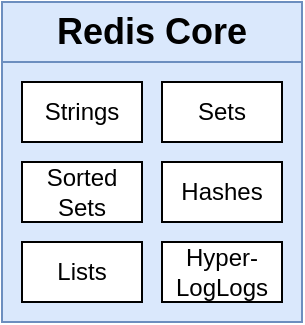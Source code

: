 <mxfile version="13.3.7" type="device" pages="12"><diagram id="YJ8kmlQ6bwXGSTPS_17W" name="01 - stack"><mxGraphModel dx="372" dy="230" grid="1" gridSize="10" guides="1" tooltips="1" connect="1" arrows="1" fold="1" page="1" pageScale="1" pageWidth="1920" pageHeight="1200" math="0" shadow="0"><root><mxCell id="0"/><mxCell id="1" parent="0"/><mxCell id="HC_U9rhpS2MvBB-uFF7h-1" value="Redis Core" style="rounded=0;whiteSpace=wrap;html=1;fillColor=#dae8fc;strokeColor=#6c8ebf;fontSize=18;fontStyle=1" vertex="1" parent="1"><mxGeometry x="740" y="470" width="150" height="30" as="geometry"/></mxCell><mxCell id="HC_U9rhpS2MvBB-uFF7h-2" value="" style="rounded=0;whiteSpace=wrap;html=1;fillColor=#dae8fc;strokeColor=#6c8ebf;fontSize=18;fontStyle=1" vertex="1" parent="1"><mxGeometry x="740" y="500" width="150" height="130" as="geometry"/></mxCell><mxCell id="HC_U9rhpS2MvBB-uFF7h-3" value="Strings" style="rounded=0;whiteSpace=wrap;html=1;fontSize=12;" vertex="1" parent="1"><mxGeometry x="750" y="510" width="60" height="30" as="geometry"/></mxCell><mxCell id="HC_U9rhpS2MvBB-uFF7h-4" value="Sets" style="rounded=0;whiteSpace=wrap;html=1;fontSize=12;" vertex="1" parent="1"><mxGeometry x="820" y="510" width="60" height="30" as="geometry"/></mxCell><mxCell id="HC_U9rhpS2MvBB-uFF7h-5" value="Sorted Sets" style="rounded=0;whiteSpace=wrap;html=1;fontSize=12;" vertex="1" parent="1"><mxGeometry x="750" y="550" width="60" height="30" as="geometry"/></mxCell><mxCell id="HC_U9rhpS2MvBB-uFF7h-6" value="Hashes" style="rounded=0;whiteSpace=wrap;html=1;fontSize=12;" vertex="1" parent="1"><mxGeometry x="820" y="550" width="60" height="30" as="geometry"/></mxCell><mxCell id="HC_U9rhpS2MvBB-uFF7h-7" value="Lists" style="rounded=0;whiteSpace=wrap;html=1;fontSize=12;" vertex="1" parent="1"><mxGeometry x="750" y="590" width="60" height="30" as="geometry"/></mxCell><mxCell id="HC_U9rhpS2MvBB-uFF7h-8" value="Hyper-LogLogs" style="rounded=0;whiteSpace=wrap;html=1;fontSize=12;" vertex="1" parent="1"><mxGeometry x="820" y="590" width="60" height="30" as="geometry"/></mxCell></root></mxGraphModel></diagram><diagram name="02 - modules" id="U9R0JRItDTnO_s3wtQM5"><mxGraphModel dx="372" dy="230" grid="1" gridSize="10" guides="1" tooltips="1" connect="1" arrows="1" fold="1" page="1" pageScale="1" pageWidth="1920" pageHeight="1200" math="0" shadow="0"><root><mxCell id="rPvioKa6rRxAm7l8E0Dh-0"/><mxCell id="rPvioKa6rRxAm7l8E0Dh-1" parent="rPvioKa6rRxAm7l8E0Dh-0"/><mxCell id="rPvioKa6rRxAm7l8E0Dh-2" value="Redis Core" style="rounded=0;whiteSpace=wrap;html=1;fillColor=#dae8fc;strokeColor=#6c8ebf;fontSize=18;fontStyle=1" vertex="1" parent="rPvioKa6rRxAm7l8E0Dh-1"><mxGeometry x="740" y="470" width="150" height="30" as="geometry"/></mxCell><mxCell id="rPvioKa6rRxAm7l8E0Dh-3" value="" style="rounded=0;whiteSpace=wrap;html=1;fillColor=#dae8fc;strokeColor=#6c8ebf;fontSize=18;fontStyle=1" vertex="1" parent="rPvioKa6rRxAm7l8E0Dh-1"><mxGeometry x="740" y="500" width="150" height="130" as="geometry"/></mxCell><mxCell id="rPvioKa6rRxAm7l8E0Dh-4" value="Strings" style="rounded=0;whiteSpace=wrap;html=1;fontSize=12;" vertex="1" parent="rPvioKa6rRxAm7l8E0Dh-1"><mxGeometry x="750" y="510" width="60" height="30" as="geometry"/></mxCell><mxCell id="rPvioKa6rRxAm7l8E0Dh-5" value="Sets" style="rounded=0;whiteSpace=wrap;html=1;fontSize=12;" vertex="1" parent="rPvioKa6rRxAm7l8E0Dh-1"><mxGeometry x="820" y="510" width="60" height="30" as="geometry"/></mxCell><mxCell id="rPvioKa6rRxAm7l8E0Dh-6" value="Sorted Sets" style="rounded=0;whiteSpace=wrap;html=1;fontSize=12;" vertex="1" parent="rPvioKa6rRxAm7l8E0Dh-1"><mxGeometry x="750" y="550" width="60" height="30" as="geometry"/></mxCell><mxCell id="rPvioKa6rRxAm7l8E0Dh-7" value="Hashes" style="rounded=0;whiteSpace=wrap;html=1;fontSize=12;" vertex="1" parent="rPvioKa6rRxAm7l8E0Dh-1"><mxGeometry x="820" y="550" width="60" height="30" as="geometry"/></mxCell><mxCell id="rPvioKa6rRxAm7l8E0Dh-8" value="Lists" style="rounded=0;whiteSpace=wrap;html=1;fontSize=12;" vertex="1" parent="rPvioKa6rRxAm7l8E0Dh-1"><mxGeometry x="750" y="590" width="60" height="30" as="geometry"/></mxCell><mxCell id="rPvioKa6rRxAm7l8E0Dh-9" value="Hyper-LogLogs" style="rounded=0;whiteSpace=wrap;html=1;fontSize=12;" vertex="1" parent="rPvioKa6rRxAm7l8E0Dh-1"><mxGeometry x="820" y="590" width="60" height="30" as="geometry"/></mxCell><mxCell id="rPvioKa6rRxAm7l8E0Dh-10" value="Module" style="rounded=0;whiteSpace=wrap;html=1;fillColor=#dae8fc;strokeColor=#6c8ebf;fontSize=18;fontStyle=1;dashed=1;dashPattern=1 4;" vertex="1" parent="rPvioKa6rRxAm7l8E0Dh-1"><mxGeometry x="890" y="520" width="120" height="30" as="geometry"/></mxCell><mxCell id="rPvioKa6rRxAm7l8E0Dh-11" value="" style="rounded=0;whiteSpace=wrap;html=1;fillColor=#dae8fc;strokeColor=#6c8ebf;fontSize=18;fontStyle=1;dashed=1;dashPattern=1 4;" vertex="1" parent="rPvioKa6rRxAm7l8E0Dh-1"><mxGeometry x="890" y="550" width="120" height="60" as="geometry"/></mxCell><mxCell id="rPvioKa6rRxAm7l8E0Dh-12" value="&lt;i&gt;Additional data structures&lt;/i&gt;" style="rounded=0;whiteSpace=wrap;html=1;fontSize=12;fillColor=#f5f5f5;strokeColor=#666666;fontColor=#333333;" vertex="1" parent="rPvioKa6rRxAm7l8E0Dh-1"><mxGeometry x="900" y="565" width="100" height="30" as="geometry"/></mxCell></root></mxGraphModel></diagram><diagram name="03 - modules" id="vx1BgHb1sMGu-HksZtfi"><mxGraphModel dx="464" dy="286" grid="1" gridSize="10" guides="1" tooltips="1" connect="1" arrows="1" fold="1" page="1" pageScale="1" pageWidth="1920" pageHeight="1200" math="0" shadow="0"><root><mxCell id="v9Spcy3f0Bb3j1mFL3ZU-0"/><mxCell id="v9Spcy3f0Bb3j1mFL3ZU-1" parent="v9Spcy3f0Bb3j1mFL3ZU-0"/><mxCell id="v9Spcy3f0Bb3j1mFL3ZU-2" value="Redis Core" style="rounded=0;whiteSpace=wrap;html=1;fillColor=#dae8fc;strokeColor=#6c8ebf;fontSize=18;fontStyle=1" vertex="1" parent="v9Spcy3f0Bb3j1mFL3ZU-1"><mxGeometry x="740" y="470" width="150" height="30" as="geometry"/></mxCell><mxCell id="v9Spcy3f0Bb3j1mFL3ZU-3" value="" style="rounded=0;whiteSpace=wrap;html=1;fillColor=#dae8fc;strokeColor=#6c8ebf;fontSize=18;fontStyle=1" vertex="1" parent="v9Spcy3f0Bb3j1mFL3ZU-1"><mxGeometry x="740" y="500" width="150" height="130" as="geometry"/></mxCell><mxCell id="v9Spcy3f0Bb3j1mFL3ZU-4" value="Strings" style="rounded=0;whiteSpace=wrap;html=1;fontSize=12;" vertex="1" parent="v9Spcy3f0Bb3j1mFL3ZU-1"><mxGeometry x="750" y="510" width="60" height="30" as="geometry"/></mxCell><mxCell id="v9Spcy3f0Bb3j1mFL3ZU-5" value="Sets" style="rounded=0;whiteSpace=wrap;html=1;fontSize=12;" vertex="1" parent="v9Spcy3f0Bb3j1mFL3ZU-1"><mxGeometry x="820" y="510" width="60" height="30" as="geometry"/></mxCell><mxCell id="v9Spcy3f0Bb3j1mFL3ZU-6" value="Sorted Sets" style="rounded=0;whiteSpace=wrap;html=1;fontSize=12;" vertex="1" parent="v9Spcy3f0Bb3j1mFL3ZU-1"><mxGeometry x="750" y="550" width="60" height="30" as="geometry"/></mxCell><mxCell id="v9Spcy3f0Bb3j1mFL3ZU-7" value="Hashes" style="rounded=0;whiteSpace=wrap;html=1;fontSize=12;" vertex="1" parent="v9Spcy3f0Bb3j1mFL3ZU-1"><mxGeometry x="820" y="550" width="60" height="30" as="geometry"/></mxCell><mxCell id="v9Spcy3f0Bb3j1mFL3ZU-8" value="Lists" style="rounded=0;whiteSpace=wrap;html=1;fontSize=12;" vertex="1" parent="v9Spcy3f0Bb3j1mFL3ZU-1"><mxGeometry x="750" y="590" width="60" height="30" as="geometry"/></mxCell><mxCell id="v9Spcy3f0Bb3j1mFL3ZU-9" value="Hyper-LogLogs" style="rounded=0;whiteSpace=wrap;html=1;fontSize=12;" vertex="1" parent="v9Spcy3f0Bb3j1mFL3ZU-1"><mxGeometry x="820" y="590" width="60" height="30" as="geometry"/></mxCell><mxCell id="v9Spcy3f0Bb3j1mFL3ZU-10" value="RediSearch" style="rounded=0;whiteSpace=wrap;html=1;fillColor=#dae8fc;strokeColor=#6c8ebf;fontSize=18;fontStyle=1;dashed=1;dashPattern=1 4;" vertex="1" parent="v9Spcy3f0Bb3j1mFL3ZU-1"><mxGeometry x="890" y="520" width="120" height="30" as="geometry"/></mxCell><mxCell id="v9Spcy3f0Bb3j1mFL3ZU-11" value="" style="rounded=0;whiteSpace=wrap;html=1;fillColor=#dae8fc;strokeColor=#6c8ebf;fontSize=18;fontStyle=1;dashed=1;dashPattern=1 4;" vertex="1" parent="v9Spcy3f0Bb3j1mFL3ZU-1"><mxGeometry x="890" y="550" width="120" height="60" as="geometry"/></mxCell><mxCell id="v9Spcy3f0Bb3j1mFL3ZU-12" value="&lt;i&gt;True search + querying&lt;/i&gt;" style="rounded=0;whiteSpace=wrap;html=1;fontSize=12;fillColor=#f5f5f5;strokeColor=#666666;fontColor=#333333;" vertex="1" parent="v9Spcy3f0Bb3j1mFL3ZU-1"><mxGeometry x="900" y="565" width="100" height="30" as="geometry"/></mxCell><mxCell id="v9Spcy3f0Bb3j1mFL3ZU-13" value="RedisJSON" style="rounded=0;whiteSpace=wrap;html=1;fillColor=#dae8fc;strokeColor=#6c8ebf;fontSize=18;fontStyle=1;dashed=1;dashPattern=1 4;" vertex="1" parent="v9Spcy3f0Bb3j1mFL3ZU-1"><mxGeometry x="620" y="520" width="120" height="30" as="geometry"/></mxCell><mxCell id="v9Spcy3f0Bb3j1mFL3ZU-14" value="" style="rounded=0;whiteSpace=wrap;html=1;fillColor=#dae8fc;strokeColor=#6c8ebf;fontSize=18;fontStyle=1;dashed=1;dashPattern=1 4;" vertex="1" parent="v9Spcy3f0Bb3j1mFL3ZU-1"><mxGeometry x="620" y="550" width="120" height="60" as="geometry"/></mxCell><mxCell id="v9Spcy3f0Bb3j1mFL3ZU-15" value="&lt;i&gt;JSON storage + manipulation&lt;/i&gt;" style="rounded=0;whiteSpace=wrap;html=1;fontSize=12;fillColor=#f5f5f5;strokeColor=#666666;fontColor=#333333;" vertex="1" parent="v9Spcy3f0Bb3j1mFL3ZU-1"><mxGeometry x="630" y="565" width="100" height="30" as="geometry"/></mxCell></root></mxGraphModel></diagram><diagram id="fIsMhyjpDigiWRNtNesP" name="10 - stack"><mxGraphModel dx="394" dy="243" grid="1" gridSize="10" guides="1" tooltips="1" connect="1" arrows="1" fold="1" page="1" pageScale="1" pageWidth="1920" pageHeight="1200" math="0" shadow="0"><root><mxCell id="2MWt9bkn7Jb0YhJzclgs-0"/><mxCell id="2MWt9bkn7Jb0YhJzclgs-1" parent="2MWt9bkn7Jb0YhJzclgs-0"/><mxCell id="H8TCdqpcgmnKxKiKMWV6-0" value="Redis Core" style="rounded=0;whiteSpace=wrap;html=1;fillColor=#dae8fc;strokeColor=#6c8ebf;fontSize=18;fontStyle=1" vertex="1" parent="2MWt9bkn7Jb0YhJzclgs-1"><mxGeometry x="850" y="450" width="90" height="110" as="geometry"/></mxCell><mxCell id="H8TCdqpcgmnKxKiKMWV6-2" style="edgeStyle=orthogonalEdgeStyle;rounded=0;orthogonalLoop=1;jettySize=auto;html=1;exitX=1;exitY=0.5;exitDx=0;exitDy=0;fontSize=13;" edge="1" parent="2MWt9bkn7Jb0YhJzclgs-1" source="H8TCdqpcgmnKxKiKMWV6-1" target="H8TCdqpcgmnKxKiKMWV6-0"><mxGeometry relative="1" as="geometry"/></mxCell><mxCell id="H8TCdqpcgmnKxKiKMWV6-1" value="RedisJSON" style="rounded=0;whiteSpace=wrap;html=1;fontSize=13;align=center;fillColor=#f5f5f5;strokeColor=#666666;fontColor=#333333;dashed=1;dashPattern=1 4;" vertex="1" parent="2MWt9bkn7Jb0YhJzclgs-1"><mxGeometry x="610" y="487.5" width="100" height="35" as="geometry"/></mxCell><mxCell id="H8TCdqpcgmnKxKiKMWV6-3" value="MODULE LOAD" style="rounded=0;whiteSpace=wrap;html=1;fontSize=13;align=center;fillColor=#d5e8d4;strokeColor=#82b366;" vertex="1" parent="2MWt9bkn7Jb0YhJzclgs-1"><mxGeometry x="730" y="475" width="100" height="30" as="geometry"/></mxCell><mxCell id="iwCWGRH-qpouEBBtMPNQ-0" value="Manually setting up modules is tedious" style="rounded=0;whiteSpace=wrap;html=1;fontSize=13;align=center;fillColor=#fff2cc;strokeColor=#d6b656;" vertex="1" parent="2MWt9bkn7Jb0YhJzclgs-1"><mxGeometry x="675" y="590" width="210" height="40" as="geometry"/></mxCell></root></mxGraphModel></diagram><diagram id="yTio8Js8OKfLEcpHissV" name="11 - stack"><mxGraphModel dx="471" dy="290" grid="1" gridSize="10" guides="1" tooltips="1" connect="1" arrows="1" fold="1" page="1" pageScale="1" pageWidth="1920" pageHeight="1200" math="0" shadow="0"><root><mxCell id="Mm62iuzE9i2HUqcERkGI-0"/><mxCell id="Mm62iuzE9i2HUqcERkGI-1" parent="Mm62iuzE9i2HUqcERkGI-0"/><mxCell id="1y9Hy3cWy94K7Op0aKnJ-0" value="Redis Stack" style="rounded=0;whiteSpace=wrap;html=1;fillColor=#dae8fc;strokeColor=#6c8ebf;fontSize=18;fontStyle=1" vertex="1" parent="Mm62iuzE9i2HUqcERkGI-1"><mxGeometry x="740" y="470" width="150" height="30" as="geometry"/></mxCell><mxCell id="1y9Hy3cWy94K7Op0aKnJ-1" value="" style="rounded=0;whiteSpace=wrap;html=1;fillColor=#dae8fc;strokeColor=#6c8ebf;fontSize=18;fontStyle=1" vertex="1" parent="Mm62iuzE9i2HUqcERkGI-1"><mxGeometry x="740" y="500" width="150" height="210" as="geometry"/></mxCell><mxCell id="buQ1AZyNRqa_LrqdxBQI-0" value="RediSearch" style="rounded=0;whiteSpace=wrap;html=1;fontSize=13;align=center;" vertex="1" parent="Mm62iuzE9i2HUqcERkGI-1"><mxGeometry x="750" y="510" width="130" height="30" as="geometry"/></mxCell><mxCell id="d-QEncAeNdW3hWoMmJGv-0" value="RedisJSON" style="rounded=0;whiteSpace=wrap;html=1;fontSize=13;align=center;" vertex="1" parent="Mm62iuzE9i2HUqcERkGI-1"><mxGeometry x="750" y="550" width="130" height="30" as="geometry"/></mxCell><mxCell id="d-QEncAeNdW3hWoMmJGv-1" value="RedisGraph" style="rounded=0;whiteSpace=wrap;html=1;fontSize=13;align=center;" vertex="1" parent="Mm62iuzE9i2HUqcERkGI-1"><mxGeometry x="750" y="590" width="130" height="30" as="geometry"/></mxCell><mxCell id="d-QEncAeNdW3hWoMmJGv-2" value="RedisTimeSeries" style="rounded=0;whiteSpace=wrap;html=1;fontSize=13;align=center;" vertex="1" parent="Mm62iuzE9i2HUqcERkGI-1"><mxGeometry x="750" y="630" width="130" height="30" as="geometry"/></mxCell><mxCell id="d-QEncAeNdW3hWoMmJGv-3" value="RedisBloom" style="rounded=0;whiteSpace=wrap;html=1;fontSize=13;align=center;" vertex="1" parent="Mm62iuzE9i2HUqcERkGI-1"><mxGeometry x="750" y="670" width="130" height="30" as="geometry"/></mxCell><mxCell id="d-QEncAeNdW3hWoMmJGv-4" value="" style="shape=curlyBracket;whiteSpace=wrap;html=1;rounded=1;fontSize=13;align=center;rotation=-180;" vertex="1" parent="Mm62iuzE9i2HUqcERkGI-1"><mxGeometry x="900" y="470" width="30" height="240" as="geometry"/></mxCell><mxCell id="d-QEncAeNdW3hWoMmJGv-5" value="Redis Stack includes several modules by default" style="text;html=1;strokeColor=none;fillColor=none;align=left;verticalAlign=middle;whiteSpace=wrap;rounded=0;fontSize=17;fontStyle=2" vertex="1" parent="Mm62iuzE9i2HUqcERkGI-1"><mxGeometry x="930" y="580" width="190" height="20" as="geometry"/></mxCell></root></mxGraphModel></diagram><diagram id="m5Qy0e7dCDX-dQ_7_Cz9" name="12 - why"><mxGraphModel dx="394" dy="243" grid="1" gridSize="10" guides="1" tooltips="1" connect="1" arrows="1" fold="1" page="1" pageScale="1" pageWidth="1920" pageHeight="1200" math="0" shadow="0"><root><mxCell id="v276xHSbl0lHSf3IvD5z-0"/><mxCell id="v276xHSbl0lHSf3IvD5z-1" parent="v276xHSbl0lHSf3IvD5z-0"/><mxCell id="s01oGyQm8AXxfKRGEcA3-2" style="edgeStyle=orthogonalEdgeStyle;rounded=0;orthogonalLoop=1;jettySize=auto;html=1;exitX=0.5;exitY=1;exitDx=0;exitDy=0;fontSize=16;" edge="1" parent="v276xHSbl0lHSf3IvD5z-1" source="s01oGyQm8AXxfKRGEcA3-0" target="s01oGyQm8AXxfKRGEcA3-1"><mxGeometry relative="1" as="geometry"/></mxCell><mxCell id="s01oGyQm8AXxfKRGEcA3-0" value="Why didn't we just use modules at the start?" style="rounded=0;whiteSpace=wrap;html=1;fontSize=16;align=center;fillColor=#f5f5f5;strokeColor=#666666;fontColor=#333333;" vertex="1" parent="v276xHSbl0lHSf3IvD5z-1"><mxGeometry x="710" y="440" width="270" height="50" as="geometry"/></mxCell><mxCell id="s01oGyQm8AXxfKRGEcA3-1" value="Depending on how you deploy your app, you might not be able to use modules!" style="rounded=0;whiteSpace=wrap;html=1;fontSize=16;align=center;fillColor=#fff2cc;strokeColor=#d6b656;" vertex="1" parent="v276xHSbl0lHSf3IvD5z-1"><mxGeometry x="710" y="520" width="270" height="80" as="geometry"/></mxCell></root></mxGraphModel></diagram><diagram name="04 - license" id="Alksfge1y4O37E5uUdQP"><mxGraphModel dx="385" dy="237" grid="1" gridSize="10" guides="1" tooltips="1" connect="1" arrows="1" fold="1" page="1" pageScale="1" pageWidth="1920" pageHeight="1200" math="0" shadow="0"><root><mxCell id="ZBYWclwBU1jUurFCU6uV-0"/><mxCell id="ZBYWclwBU1jUurFCU6uV-1" parent="ZBYWclwBU1jUurFCU6uV-0"/><mxCell id="P94m8qfWAwScbYZ-TJYE-0" value="AWS, Google Cloud" style="rounded=0;whiteSpace=wrap;html=1;fontSize=17;align=center;fillColor=#f5f5f5;strokeColor=#666666;fontColor=#333333;fontStyle=1" vertex="1" parent="ZBYWclwBU1jUurFCU6uV-1"><mxGeometry x="620" y="480" width="270" height="30" as="geometry"/></mxCell><mxCell id="P94m8qfWAwScbYZ-TJYE-1" value="" style="rounded=0;whiteSpace=wrap;html=1;fontSize=17;align=center;fillColor=#f5f5f5;strokeColor=#666666;fontColor=#333333;fontStyle=1" vertex="1" parent="ZBYWclwBU1jUurFCU6uV-1"><mxGeometry x="620" y="510" width="270" height="130" as="geometry"/></mxCell><mxCell id="7GrJat-xyvxuw1qID0lX-2" style="edgeStyle=orthogonalEdgeStyle;rounded=0;orthogonalLoop=1;jettySize=auto;html=1;exitX=1;exitY=0.5;exitDx=0;exitDy=0;fontSize=17;" edge="1" parent="ZBYWclwBU1jUurFCU6uV-1" source="7GrJat-xyvxuw1qID0lX-0" target="7GrJat-xyvxuw1qID0lX-1"><mxGeometry relative="1" as="geometry"/></mxCell><mxCell id="7GrJat-xyvxuw1qID0lX-0" value="Your app server" style="rounded=0;whiteSpace=wrap;html=1;fontSize=17;align=center;fillColor=#dae8fc;strokeColor=#6c8ebf;" vertex="1" parent="ZBYWclwBU1jUurFCU6uV-1"><mxGeometry x="640" y="545" width="90" height="60" as="geometry"/></mxCell><mxCell id="7GrJat-xyvxuw1qID0lX-1" value="Redis&lt;br&gt;???" style="rounded=0;whiteSpace=wrap;html=1;fontSize=17;align=center;fillColor=#dae8fc;strokeColor=#6c8ebf;dashed=1;dashPattern=1 4;" vertex="1" parent="ZBYWclwBU1jUurFCU6uV-1"><mxGeometry x="760" y="545" width="90" height="60" as="geometry"/></mxCell></root></mxGraphModel></diagram><diagram name="05 - c" id="CY9euyByFer6peSFfin2"><mxGraphModel dx="471" dy="290" grid="1" gridSize="10" guides="1" tooltips="1" connect="1" arrows="1" fold="1" page="1" pageScale="1" pageWidth="1920" pageHeight="1200" math="0" shadow="0"><root><mxCell id="fH0KTxXZWnGoYymHsEDF-0"/><mxCell id="fH0KTxXZWnGoYymHsEDF-1" parent="fH0KTxXZWnGoYymHsEDF-0"/><mxCell id="fH0KTxXZWnGoYymHsEDF-2" value="AWS, Google Cloud" style="rounded=0;whiteSpace=wrap;html=1;fontSize=13;align=center;fillColor=#f5f5f5;strokeColor=#666666;fontColor=#333333;fontStyle=1" vertex="1" parent="fH0KTxXZWnGoYymHsEDF-1"><mxGeometry x="620" y="480" width="240" height="30" as="geometry"/></mxCell><mxCell id="fH0KTxXZWnGoYymHsEDF-3" value="" style="rounded=0;whiteSpace=wrap;html=1;fontSize=17;align=center;fillColor=#f5f5f5;strokeColor=#666666;fontColor=#333333;fontStyle=1" vertex="1" parent="fH0KTxXZWnGoYymHsEDF-1"><mxGeometry x="620" y="510" width="240" height="130" as="geometry"/></mxCell><mxCell id="fH0KTxXZWnGoYymHsEDF-4" style="edgeStyle=orthogonalEdgeStyle;rounded=0;orthogonalLoop=1;jettySize=auto;html=1;exitX=1;exitY=0.5;exitDx=0;exitDy=0;fontSize=17;" edge="1" parent="fH0KTxXZWnGoYymHsEDF-1" source="fH0KTxXZWnGoYymHsEDF-5" target="fH0KTxXZWnGoYymHsEDF-6"><mxGeometry relative="1" as="geometry"/></mxCell><mxCell id="fH0KTxXZWnGoYymHsEDF-5" value="Your app server" style="rounded=0;whiteSpace=wrap;html=1;fontSize=17;align=center;fillColor=#dae8fc;strokeColor=#6c8ebf;" vertex="1" parent="fH0KTxXZWnGoYymHsEDF-1"><mxGeometry x="635" y="545" width="90" height="60" as="geometry"/></mxCell><mxCell id="fH0KTxXZWnGoYymHsEDF-6" value="'Managed'&lt;br&gt;Redis" style="rounded=0;whiteSpace=wrap;html=1;fontSize=17;align=center;fillColor=#dae8fc;strokeColor=#6c8ebf;" vertex="1" parent="fH0KTxXZWnGoYymHsEDF-1"><mxGeometry x="755" y="545" width="95" height="60" as="geometry"/></mxCell><mxCell id="SCm-DFv6_wTV4t4xCAkj-0" value="&lt;b style=&quot;font-size: 16px&quot;&gt;Option #1&lt;/b&gt;&lt;br style=&quot;font-size: 16px&quot;&gt;AWS/GC runs Redis for you.&lt;br&gt;Can't use modules here!" style="rounded=0;whiteSpace=wrap;html=1;fontSize=16;align=center;fillColor=#ffe6cc;strokeColor=#d79b00;" vertex="1" parent="fH0KTxXZWnGoYymHsEDF-1"><mxGeometry x="680" y="660" width="280" height="60" as="geometry"/></mxCell><mxCell id="SCm-DFv6_wTV4t4xCAkj-2" value="" style="shape=curlyBracket;whiteSpace=wrap;html=1;rounded=1;fontSize=16;align=center;rotation=-180;" vertex="1" parent="fH0KTxXZWnGoYymHsEDF-1"><mxGeometry x="855" y="545" width="25" height="60" as="geometry"/></mxCell><mxCell id="SCm-DFv6_wTV4t4xCAkj-4" value="Can't use Redis Modules!!!" style="rounded=0;whiteSpace=wrap;html=1;fontSize=16;align=center;fillColor=#f8cecc;strokeColor=#b85450;fontStyle=3" vertex="1" parent="fH0KTxXZWnGoYymHsEDF-1"><mxGeometry x="880" y="533.75" width="280" height="82.5" as="geometry"/></mxCell></root></mxGraphModel></diagram><diagram name="06 - names" id="nthAx3AojFSPj62-dfoe"><mxGraphModel dx="464" dy="286" grid="1" gridSize="10" guides="1" tooltips="1" connect="1" arrows="1" fold="1" page="1" pageScale="1" pageWidth="1920" pageHeight="1200" math="0" shadow="0"><root><mxCell id="iW9IFjwfPQV_Tq7GsaGv-0"/><mxCell id="iW9IFjwfPQV_Tq7GsaGv-1" parent="iW9IFjwfPQV_Tq7GsaGv-0"/><mxCell id="nZYV6R6ZzLLQFvuoE3ci-1" style="edgeStyle=orthogonalEdgeStyle;rounded=0;orthogonalLoop=1;jettySize=auto;html=1;exitX=1;exitY=0.5;exitDx=0;exitDy=0;fontSize=11;" edge="1" parent="iW9IFjwfPQV_Tq7GsaGv-1" source="iW9IFjwfPQV_Tq7GsaGv-2" target="nZYV6R6ZzLLQFvuoE3ci-0"><mxGeometry relative="1" as="geometry"/></mxCell><mxCell id="iW9IFjwfPQV_Tq7GsaGv-2" value="AWS" style="rounded=0;whiteSpace=wrap;html=1;fontSize=13;align=center;fillColor=#f5f5f5;strokeColor=#666666;fontColor=#333333;fontStyle=1" vertex="1" parent="iW9IFjwfPQV_Tq7GsaGv-1"><mxGeometry x="680" y="500" width="110" height="40" as="geometry"/></mxCell><mxCell id="iW9IFjwfPQV_Tq7GsaGv-7" value="&lt;b style=&quot;font-size: 16px&quot;&gt;Option #1&lt;/b&gt;&lt;br style=&quot;font-size: 16px&quot;&gt;Cloud provider runs Redis for you.&lt;br&gt;Can't use modules here!" style="rounded=0;whiteSpace=wrap;html=1;fontSize=16;align=center;fillColor=#ffe6cc;strokeColor=#d79b00;" vertex="1" parent="iW9IFjwfPQV_Tq7GsaGv-1"><mxGeometry x="700" y="630" width="280" height="60" as="geometry"/></mxCell><mxCell id="nZYV6R6ZzLLQFvuoE3ci-0" value="MemoryDB for Redis" style="rounded=0;whiteSpace=wrap;html=1;fontSize=13;align=center;fillColor=#dae8fc;strokeColor=#6c8ebf;fontStyle=1" vertex="1" parent="iW9IFjwfPQV_Tq7GsaGv-1"><mxGeometry x="810" y="500" width="180" height="40" as="geometry"/></mxCell><mxCell id="nZYV6R6ZzLLQFvuoE3ci-2" value="Product Name" style="text;html=1;strokeColor=none;fillColor=none;align=center;verticalAlign=middle;whiteSpace=wrap;rounded=0;fontSize=11;fontStyle=2" vertex="1" parent="iW9IFjwfPQV_Tq7GsaGv-1"><mxGeometry x="845" y="480" width="110" height="20" as="geometry"/></mxCell><mxCell id="nZYV6R6ZzLLQFvuoE3ci-3" style="edgeStyle=orthogonalEdgeStyle;rounded=0;orthogonalLoop=1;jettySize=auto;html=1;exitX=1;exitY=0.5;exitDx=0;exitDy=0;fontSize=11;" edge="1" parent="iW9IFjwfPQV_Tq7GsaGv-1" source="nZYV6R6ZzLLQFvuoE3ci-4" target="nZYV6R6ZzLLQFvuoE3ci-5"><mxGeometry relative="1" as="geometry"/></mxCell><mxCell id="nZYV6R6ZzLLQFvuoE3ci-4" value="Google Cloud" style="rounded=0;whiteSpace=wrap;html=1;fontSize=13;align=center;fillColor=#f5f5f5;strokeColor=#666666;fontColor=#333333;fontStyle=1" vertex="1" parent="iW9IFjwfPQV_Tq7GsaGv-1"><mxGeometry x="680" y="550" width="110" height="40" as="geometry"/></mxCell><mxCell id="nZYV6R6ZzLLQFvuoE3ci-5" value="Memorystore" style="rounded=0;whiteSpace=wrap;html=1;fontSize=13;align=center;fillColor=#dae8fc;strokeColor=#6c8ebf;fontStyle=1" vertex="1" parent="iW9IFjwfPQV_Tq7GsaGv-1"><mxGeometry x="810" y="550" width="180" height="40" as="geometry"/></mxCell></root></mxGraphModel></diagram><diagram name="05 - self" id="ok_T9wbK2Xm5IHBYN2DY"><mxGraphModel dx="471" dy="290" grid="1" gridSize="10" guides="1" tooltips="1" connect="1" arrows="1" fold="1" page="1" pageScale="1" pageWidth="1920" pageHeight="1200" math="0" shadow="0"><root><mxCell id="z5_jX4TPnhbzkFWH6C7O-0"/><mxCell id="z5_jX4TPnhbzkFWH6C7O-1" parent="z5_jX4TPnhbzkFWH6C7O-0"/><mxCell id="z5_jX4TPnhbzkFWH6C7O-3" value="" style="rounded=0;whiteSpace=wrap;html=1;fontSize=17;align=center;fillColor=#f5f5f5;strokeColor=#666666;fontColor=#333333;fontStyle=1" vertex="1" parent="z5_jX4TPnhbzkFWH6C7O-1"><mxGeometry x="620" y="510" width="270" height="140" as="geometry"/></mxCell><mxCell id="z5_jX4TPnhbzkFWH6C7O-9" value="VM/Container You Create" style="rounded=0;whiteSpace=wrap;html=1;fontSize=11;align=center;fillColor=#fff2cc;strokeColor=#d6b656;fontStyle=2" vertex="1" parent="z5_jX4TPnhbzkFWH6C7O-1"><mxGeometry x="755" y="520" width="130" height="25" as="geometry"/></mxCell><mxCell id="z5_jX4TPnhbzkFWH6C7O-10" value="" style="rounded=0;whiteSpace=wrap;html=1;fontSize=14;align=center;fillColor=#fff2cc;strokeColor=#d6b656;" vertex="1" parent="z5_jX4TPnhbzkFWH6C7O-1"><mxGeometry x="755" y="545" width="130" height="95" as="geometry"/></mxCell><mxCell id="z5_jX4TPnhbzkFWH6C7O-2" value="AWS, Google Cloud" style="rounded=0;whiteSpace=wrap;html=1;fontSize=17;align=center;fillColor=#f5f5f5;strokeColor=#666666;fontColor=#333333;fontStyle=0" vertex="1" parent="z5_jX4TPnhbzkFWH6C7O-1"><mxGeometry x="620" y="480" width="270" height="30" as="geometry"/></mxCell><mxCell id="z5_jX4TPnhbzkFWH6C7O-11" style="edgeStyle=orthogonalEdgeStyle;rounded=0;orthogonalLoop=1;jettySize=auto;html=1;exitX=1;exitY=0.5;exitDx=0;exitDy=0;fontSize=14;" edge="1" parent="z5_jX4TPnhbzkFWH6C7O-1" source="z5_jX4TPnhbzkFWH6C7O-5" target="z5_jX4TPnhbzkFWH6C7O-10"><mxGeometry relative="1" as="geometry"/></mxCell><mxCell id="z5_jX4TPnhbzkFWH6C7O-5" value="Your app server" style="rounded=0;whiteSpace=wrap;html=1;fontSize=17;align=center;fillColor=#dae8fc;strokeColor=#6c8ebf;" vertex="1" parent="z5_jX4TPnhbzkFWH6C7O-1"><mxGeometry x="630" y="562.5" width="90" height="60" as="geometry"/></mxCell><mxCell id="z5_jX4TPnhbzkFWH6C7O-6" value="Redis" style="rounded=0;whiteSpace=wrap;html=1;fontSize=14;align=center;fillColor=#dae8fc;strokeColor=#6c8ebf;" vertex="1" parent="z5_jX4TPnhbzkFWH6C7O-1"><mxGeometry x="770" y="552.5" width="100" height="25" as="geometry"/></mxCell><mxCell id="z5_jX4TPnhbzkFWH6C7O-7" value="RediJSON" style="rounded=0;whiteSpace=wrap;html=1;fontSize=14;align=center;fillColor=#dae8fc;strokeColor=#6c8ebf;" vertex="1" parent="z5_jX4TPnhbzkFWH6C7O-1"><mxGeometry x="770" y="577.5" width="100" height="25" as="geometry"/></mxCell><mxCell id="z5_jX4TPnhbzkFWH6C7O-8" value="RediSearch" style="rounded=0;whiteSpace=wrap;html=1;fontSize=14;align=center;fillColor=#dae8fc;strokeColor=#6c8ebf;" vertex="1" parent="z5_jX4TPnhbzkFWH6C7O-1"><mxGeometry x="770" y="602.5" width="100" height="25" as="geometry"/></mxCell><mxCell id="081q3kYlp7Og3sfs_1Vy-0" value="&lt;b style=&quot;font-size: 16px&quot;&gt;Option #2&lt;/b&gt;&lt;br style=&quot;font-size: 16px&quot;&gt;Run Redis yourself on a cloud provider" style="rounded=0;whiteSpace=wrap;html=1;fontSize=16;align=center;fillColor=#ffe6cc;strokeColor=#d79b00;" vertex="1" parent="z5_jX4TPnhbzkFWH6C7O-1"><mxGeometry x="615" y="670" width="280" height="60" as="geometry"/></mxCell></root></mxGraphModel></diagram><diagram name="08 - stack" id="S9nVuJintmvGaK31WkJU"><mxGraphModel dx="555" dy="343" grid="1" gridSize="10" guides="1" tooltips="1" connect="1" arrows="1" fold="1" page="1" pageScale="1" pageWidth="1920" pageHeight="1200" math="0" shadow="0"><root><mxCell id="cHe2rwxMVN60QUK4-4DY-0"/><mxCell id="cHe2rwxMVN60QUK4-4DY-1" parent="cHe2rwxMVN60QUK4-4DY-0"/><mxCell id="cHe2rwxMVN60QUK4-4DY-7" value="&lt;b style=&quot;font-size: 16px&quot;&gt;Option #3&lt;/b&gt;&lt;br style=&quot;font-size: 16px&quot;&gt;&lt;i&gt;Redis Stack&lt;/i&gt;&lt;br&gt;Redis Labs runs a copy of Redis for you on AWS/GC/Azure &lt;i&gt;with a few modules preinstalled&lt;/i&gt;" style="rounded=0;whiteSpace=wrap;html=1;fontSize=16;align=center;fillColor=#ffe6cc;strokeColor=#d79b00;" vertex="1" parent="cHe2rwxMVN60QUK4-4DY-1"><mxGeometry x="660" y="670" width="370" height="90" as="geometry"/></mxCell><mxCell id="S-5b1r7cXMkryDfAqlsQ-0" value="" style="rounded=0;whiteSpace=wrap;html=1;fontSize=17;align=center;fillColor=#f5f5f5;strokeColor=#666666;fontColor=#333333;fontStyle=1" vertex="1" parent="cHe2rwxMVN60QUK4-4DY-1"><mxGeometry x="620" y="500" width="270" height="140" as="geometry"/></mxCell><mxCell id="S-5b1r7cXMkryDfAqlsQ-1" value="Managed Instance" style="rounded=0;whiteSpace=wrap;html=1;fontSize=11;align=center;fillColor=#fff2cc;strokeColor=#d6b656;fontStyle=2" vertex="1" parent="cHe2rwxMVN60QUK4-4DY-1"><mxGeometry x="755" y="510" width="130" height="25" as="geometry"/></mxCell><mxCell id="S-5b1r7cXMkryDfAqlsQ-2" value="" style="rounded=0;whiteSpace=wrap;html=1;fontSize=14;align=center;fillColor=#fff2cc;strokeColor=#d6b656;" vertex="1" parent="cHe2rwxMVN60QUK4-4DY-1"><mxGeometry x="755" y="535" width="130" height="95" as="geometry"/></mxCell><mxCell id="S-5b1r7cXMkryDfAqlsQ-3" value="AWS, Google Cloud, Azure" style="rounded=0;whiteSpace=wrap;html=1;fontSize=17;align=center;fillColor=#f5f5f5;strokeColor=#666666;fontColor=#333333;fontStyle=0" vertex="1" parent="cHe2rwxMVN60QUK4-4DY-1"><mxGeometry x="620" y="470" width="270" height="30" as="geometry"/></mxCell><mxCell id="S-5b1r7cXMkryDfAqlsQ-4" style="edgeStyle=orthogonalEdgeStyle;rounded=0;orthogonalLoop=1;jettySize=auto;html=1;exitX=1;exitY=0.5;exitDx=0;exitDy=0;fontSize=14;" edge="1" parent="cHe2rwxMVN60QUK4-4DY-1" source="S-5b1r7cXMkryDfAqlsQ-5" target="S-5b1r7cXMkryDfAqlsQ-2"><mxGeometry relative="1" as="geometry"/></mxCell><mxCell id="S-5b1r7cXMkryDfAqlsQ-5" value="Your app server" style="rounded=0;whiteSpace=wrap;html=1;fontSize=17;align=center;fillColor=#dae8fc;strokeColor=#6c8ebf;" vertex="1" parent="cHe2rwxMVN60QUK4-4DY-1"><mxGeometry x="630" y="552.5" width="90" height="60" as="geometry"/></mxCell><mxCell id="S-5b1r7cXMkryDfAqlsQ-6" value="Redis" style="rounded=0;whiteSpace=wrap;html=1;fontSize=14;align=center;fillColor=#dae8fc;strokeColor=#6c8ebf;" vertex="1" parent="cHe2rwxMVN60QUK4-4DY-1"><mxGeometry x="770" y="542.5" width="100" height="25" as="geometry"/></mxCell><mxCell id="S-5b1r7cXMkryDfAqlsQ-7" value="RediJSON" style="rounded=0;whiteSpace=wrap;html=1;fontSize=14;align=center;fillColor=#dae8fc;strokeColor=#6c8ebf;" vertex="1" parent="cHe2rwxMVN60QUK4-4DY-1"><mxGeometry x="770" y="567.5" width="100" height="25" as="geometry"/></mxCell><mxCell id="S-5b1r7cXMkryDfAqlsQ-8" value="RediSearch" style="rounded=0;whiteSpace=wrap;html=1;fontSize=14;align=center;fillColor=#dae8fc;strokeColor=#6c8ebf;" vertex="1" parent="cHe2rwxMVN60QUK4-4DY-1"><mxGeometry x="770" y="592.5" width="100" height="25" as="geometry"/></mxCell><mxCell id="S-5b1r7cXMkryDfAqlsQ-10" style="edgeStyle=orthogonalEdgeStyle;rounded=0;orthogonalLoop=1;jettySize=auto;html=1;exitX=0;exitY=0.5;exitDx=0;exitDy=0;entryX=1;entryY=0.5;entryDx=0;entryDy=0;fontSize=11;" edge="1" parent="cHe2rwxMVN60QUK4-4DY-1" source="S-5b1r7cXMkryDfAqlsQ-9" target="S-5b1r7cXMkryDfAqlsQ-2"><mxGeometry relative="1" as="geometry"/></mxCell><mxCell id="S-5b1r7cXMkryDfAqlsQ-9" value="Redis Labs Manager" style="rounded=0;whiteSpace=wrap;html=1;fontSize=17;align=center;fillColor=#fff2cc;strokeColor=#d6b656;fontStyle=2" vertex="1" parent="cHe2rwxMVN60QUK4-4DY-1"><mxGeometry x="915" y="552.5" width="175" height="60" as="geometry"/></mxCell></root></mxGraphModel></diagram><diagram id="qYWKPpiw7hV3vOwiHsme" name="09 - pricing"><mxGraphModel dx="394" dy="243" grid="1" gridSize="10" guides="1" tooltips="1" connect="1" arrows="1" fold="1" page="1" pageScale="1" pageWidth="1920" pageHeight="1200" math="0" shadow="0"><root><mxCell id="uzUhna23L3KVTfGn9lWS-0"/><mxCell id="uzUhna23L3KVTfGn9lWS-1" parent="uzUhna23L3KVTfGn9lWS-0"/><mxCell id="uzUhna23L3KVTfGn9lWS-2" value="MemoryDB (AWS)" style="rounded=0;whiteSpace=wrap;html=1;fontSize=13;align=center;fontStyle=1;fillColor=#fff2cc;strokeColor=#d6b656;" vertex="1" parent="uzUhna23L3KVTfGn9lWS-1"><mxGeometry x="720" y="530" width="140" height="30" as="geometry"/></mxCell><mxCell id="uzUhna23L3KVTfGn9lWS-3" value="Pricing for single ~200GB Instance" style="text;html=1;strokeColor=none;fillColor=none;align=center;verticalAlign=middle;whiteSpace=wrap;rounded=0;fontSize=18;fontStyle=1" vertex="1" parent="uzUhna23L3KVTfGn9lWS-1"><mxGeometry x="775" y="430" width="200" height="20" as="geometry"/></mxCell><mxCell id="uzUhna23L3KVTfGn9lWS-4" value="Redis Labs" style="rounded=0;whiteSpace=wrap;html=1;fontSize=13;align=center;fontStyle=1;fillColor=#d5e8d4;strokeColor=#82b366;" vertex="1" parent="uzUhna23L3KVTfGn9lWS-1"><mxGeometry x="890" y="530" width="140" height="30" as="geometry"/></mxCell><mxCell id="uzUhna23L3KVTfGn9lWS-5" value="$4.99 per hour" style="rounded=0;whiteSpace=wrap;html=1;fontSize=13;align=center;fontStyle=0;fillColor=#fff2cc;strokeColor=#d6b656;" vertex="1" parent="uzUhna23L3KVTfGn9lWS-1"><mxGeometry x="720" y="480" width="140" height="50" as="geometry"/></mxCell><mxCell id="uzUhna23L3KVTfGn9lWS-6" value="$4.68 per hour" style="rounded=0;whiteSpace=wrap;html=1;fontSize=13;align=center;fontStyle=0;fillColor=#d5e8d4;strokeColor=#82b366;" vertex="1" parent="uzUhna23L3KVTfGn9lWS-1"><mxGeometry x="890" y="480" width="140" height="50" as="geometry"/></mxCell></root></mxGraphModel></diagram></mxfile>